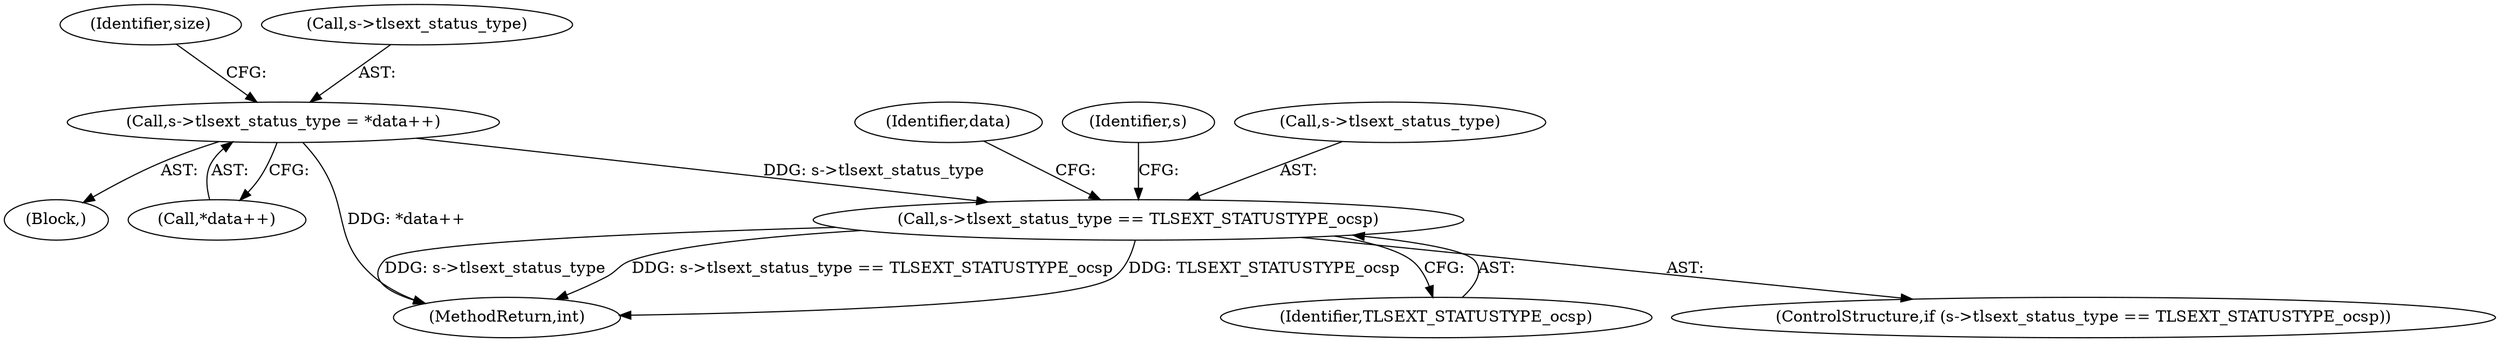 digraph "0_openssl_2c0d295e26306e15a92eb23a84a1802005c1c137@pointer" {
"1001006" [label="(Call,s->tlsext_status_type == TLSEXT_STATUSTYPE_ocsp)"];
"1000996" [label="(Call,s->tlsext_status_type = *data++)"];
"1001005" [label="(ControlStructure,if (s->tlsext_status_type == TLSEXT_STATUSTYPE_ocsp))"];
"1001268" [label="(MethodReturn,int)"];
"1001015" [label="(Identifier,data)"];
"1001004" [label="(Identifier,size)"];
"1001006" [label="(Call,s->tlsext_status_type == TLSEXT_STATUSTYPE_ocsp)"];
"1001064" [label="(Identifier,s)"];
"1000996" [label="(Call,s->tlsext_status_type = *data++)"];
"1000997" [label="(Call,s->tlsext_status_type)"];
"1001007" [label="(Call,s->tlsext_status_type)"];
"1001000" [label="(Call,*data++)"];
"1001010" [label="(Identifier,TLSEXT_STATUSTYPE_ocsp)"];
"1000990" [label="(Block,)"];
"1001006" -> "1001005"  [label="AST: "];
"1001006" -> "1001010"  [label="CFG: "];
"1001007" -> "1001006"  [label="AST: "];
"1001010" -> "1001006"  [label="AST: "];
"1001015" -> "1001006"  [label="CFG: "];
"1001064" -> "1001006"  [label="CFG: "];
"1001006" -> "1001268"  [label="DDG: s->tlsext_status_type"];
"1001006" -> "1001268"  [label="DDG: s->tlsext_status_type == TLSEXT_STATUSTYPE_ocsp"];
"1001006" -> "1001268"  [label="DDG: TLSEXT_STATUSTYPE_ocsp"];
"1000996" -> "1001006"  [label="DDG: s->tlsext_status_type"];
"1000996" -> "1000990"  [label="AST: "];
"1000996" -> "1001000"  [label="CFG: "];
"1000997" -> "1000996"  [label="AST: "];
"1001000" -> "1000996"  [label="AST: "];
"1001004" -> "1000996"  [label="CFG: "];
"1000996" -> "1001268"  [label="DDG: *data++"];
}

